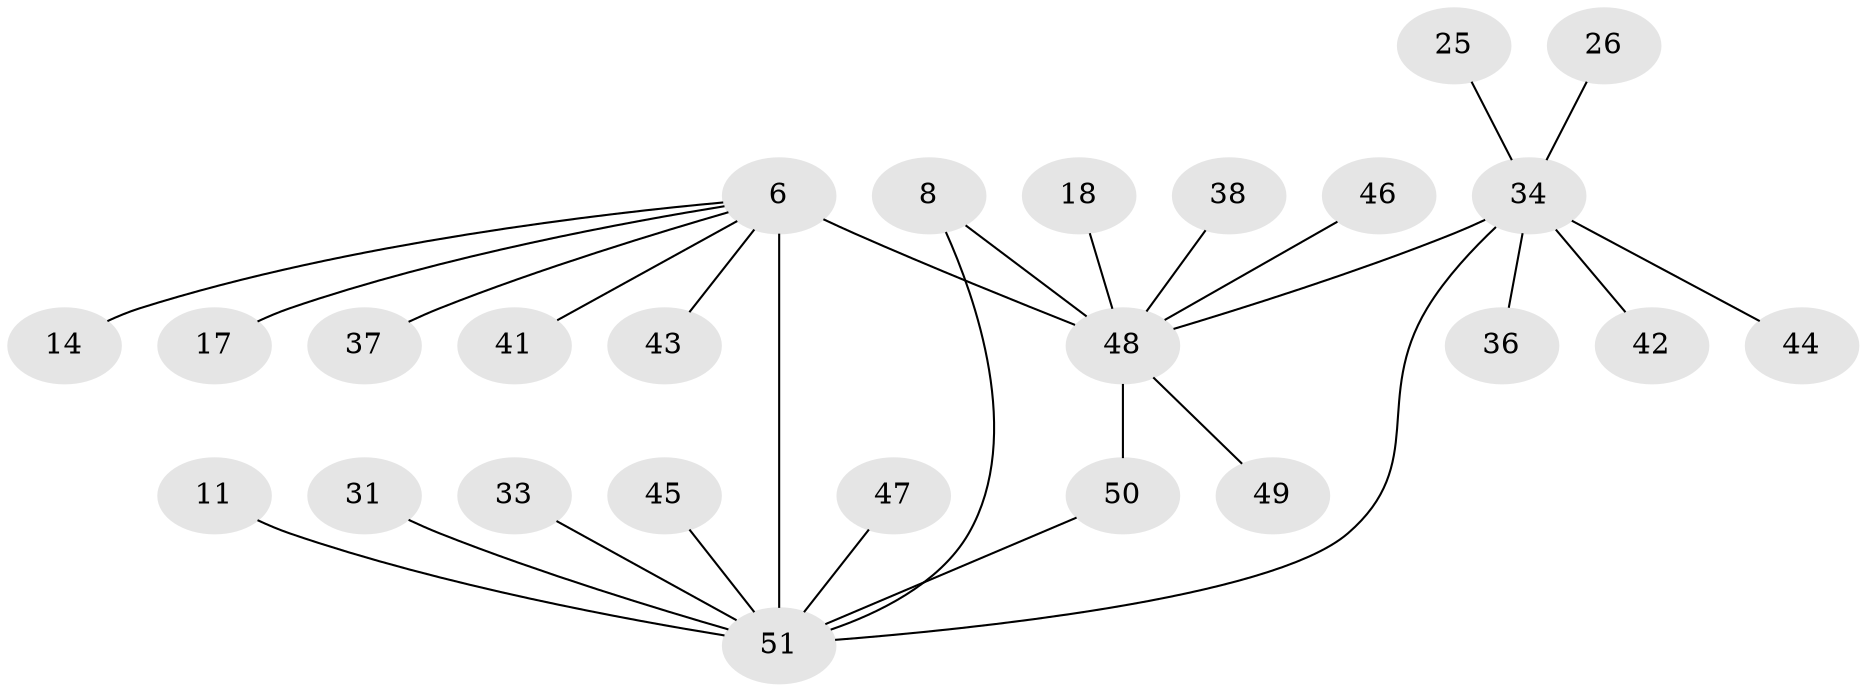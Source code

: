 // original degree distribution, {4: 0.0196078431372549, 8: 0.058823529411764705, 3: 0.11764705882352941, 7: 0.0392156862745098, 2: 0.13725490196078433, 5: 0.0392156862745098, 9: 0.0196078431372549, 1: 0.5686274509803921}
// Generated by graph-tools (version 1.1) at 2025/54/03/09/25 04:54:44]
// undirected, 25 vertices, 27 edges
graph export_dot {
graph [start="1"]
  node [color=gray90,style=filled];
  6 [super="+2"];
  8;
  11;
  14;
  17;
  18;
  25;
  26;
  31;
  33;
  34 [super="+10+3+16"];
  36;
  37 [super="+28"];
  38 [super="+29"];
  41;
  42;
  43;
  44;
  45;
  46;
  47;
  48 [super="+5+19+30+27+40+23"];
  49;
  50 [super="+35"];
  51 [super="+15+32+22+39+7"];
  6 -- 17;
  6 -- 41;
  6 -- 43;
  6 -- 14;
  6 -- 48 [weight=6];
  6 -- 37;
  6 -- 51 [weight=3];
  8 -- 51;
  8 -- 48;
  11 -- 51;
  18 -- 48;
  25 -- 34;
  26 -- 34;
  31 -- 51;
  33 -- 51;
  34 -- 36;
  34 -- 42;
  34 -- 44;
  34 -- 51;
  34 -- 48 [weight=2];
  38 -- 48;
  45 -- 51;
  46 -- 48;
  47 -- 51;
  48 -- 49;
  48 -- 50;
  50 -- 51;
}
